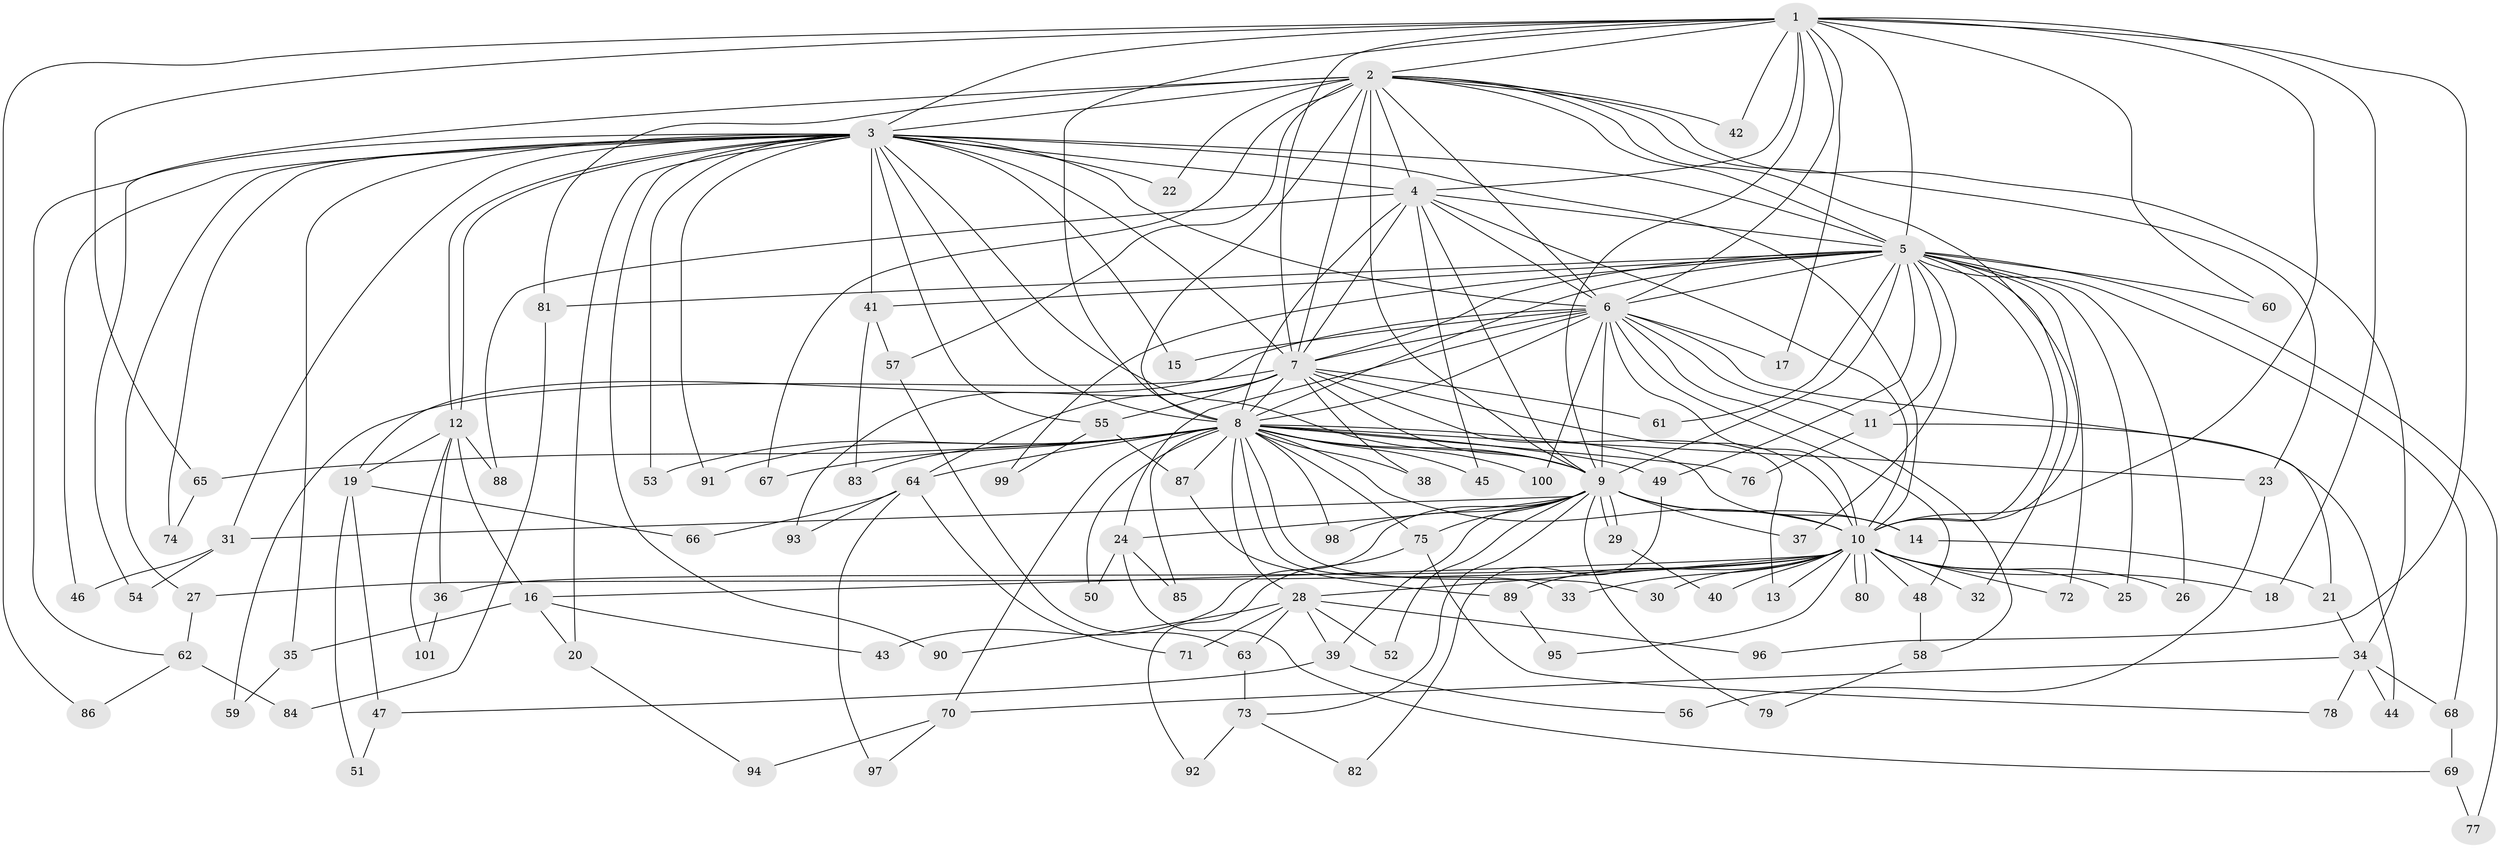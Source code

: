 // Generated by graph-tools (version 1.1) at 2025/25/03/09/25 03:25:42]
// undirected, 101 vertices, 227 edges
graph export_dot {
graph [start="1"]
  node [color=gray90,style=filled];
  1;
  2;
  3;
  4;
  5;
  6;
  7;
  8;
  9;
  10;
  11;
  12;
  13;
  14;
  15;
  16;
  17;
  18;
  19;
  20;
  21;
  22;
  23;
  24;
  25;
  26;
  27;
  28;
  29;
  30;
  31;
  32;
  33;
  34;
  35;
  36;
  37;
  38;
  39;
  40;
  41;
  42;
  43;
  44;
  45;
  46;
  47;
  48;
  49;
  50;
  51;
  52;
  53;
  54;
  55;
  56;
  57;
  58;
  59;
  60;
  61;
  62;
  63;
  64;
  65;
  66;
  67;
  68;
  69;
  70;
  71;
  72;
  73;
  74;
  75;
  76;
  77;
  78;
  79;
  80;
  81;
  82;
  83;
  84;
  85;
  86;
  87;
  88;
  89;
  90;
  91;
  92;
  93;
  94;
  95;
  96;
  97;
  98;
  99;
  100;
  101;
  1 -- 2;
  1 -- 3;
  1 -- 4;
  1 -- 5;
  1 -- 6;
  1 -- 7;
  1 -- 8;
  1 -- 9;
  1 -- 10;
  1 -- 17;
  1 -- 18;
  1 -- 42;
  1 -- 60;
  1 -- 65;
  1 -- 86;
  1 -- 96;
  2 -- 3;
  2 -- 4;
  2 -- 5;
  2 -- 6;
  2 -- 7;
  2 -- 8;
  2 -- 9;
  2 -- 10;
  2 -- 22;
  2 -- 23;
  2 -- 34;
  2 -- 42;
  2 -- 54;
  2 -- 57;
  2 -- 67;
  2 -- 81;
  3 -- 4;
  3 -- 5;
  3 -- 6;
  3 -- 7;
  3 -- 8;
  3 -- 9;
  3 -- 10;
  3 -- 12;
  3 -- 12;
  3 -- 15;
  3 -- 20;
  3 -- 22;
  3 -- 27;
  3 -- 31;
  3 -- 35;
  3 -- 41;
  3 -- 46;
  3 -- 53;
  3 -- 55;
  3 -- 62;
  3 -- 74;
  3 -- 90;
  3 -- 91;
  4 -- 5;
  4 -- 6;
  4 -- 7;
  4 -- 8;
  4 -- 9;
  4 -- 10;
  4 -- 45;
  4 -- 88;
  5 -- 6;
  5 -- 7;
  5 -- 8;
  5 -- 9;
  5 -- 10;
  5 -- 11;
  5 -- 25;
  5 -- 26;
  5 -- 32;
  5 -- 37;
  5 -- 41;
  5 -- 49;
  5 -- 60;
  5 -- 61;
  5 -- 68;
  5 -- 72;
  5 -- 77;
  5 -- 81;
  5 -- 99;
  6 -- 7;
  6 -- 8;
  6 -- 9;
  6 -- 10;
  6 -- 11;
  6 -- 15;
  6 -- 17;
  6 -- 19;
  6 -- 21;
  6 -- 24;
  6 -- 48;
  6 -- 58;
  6 -- 100;
  7 -- 8;
  7 -- 9;
  7 -- 10;
  7 -- 13;
  7 -- 38;
  7 -- 55;
  7 -- 59;
  7 -- 61;
  7 -- 64;
  7 -- 93;
  8 -- 9;
  8 -- 10;
  8 -- 14;
  8 -- 23;
  8 -- 28;
  8 -- 30;
  8 -- 33;
  8 -- 38;
  8 -- 45;
  8 -- 49;
  8 -- 50;
  8 -- 53;
  8 -- 64;
  8 -- 65;
  8 -- 67;
  8 -- 70;
  8 -- 75;
  8 -- 76;
  8 -- 83;
  8 -- 85;
  8 -- 87;
  8 -- 91;
  8 -- 98;
  8 -- 100;
  9 -- 10;
  9 -- 14;
  9 -- 24;
  9 -- 29;
  9 -- 29;
  9 -- 31;
  9 -- 37;
  9 -- 39;
  9 -- 43;
  9 -- 52;
  9 -- 73;
  9 -- 75;
  9 -- 79;
  9 -- 98;
  10 -- 13;
  10 -- 16;
  10 -- 18;
  10 -- 25;
  10 -- 26;
  10 -- 27;
  10 -- 28;
  10 -- 30;
  10 -- 32;
  10 -- 33;
  10 -- 36;
  10 -- 40;
  10 -- 48;
  10 -- 72;
  10 -- 80;
  10 -- 80;
  10 -- 89;
  10 -- 95;
  11 -- 44;
  11 -- 76;
  12 -- 16;
  12 -- 19;
  12 -- 36;
  12 -- 88;
  12 -- 101;
  14 -- 21;
  16 -- 20;
  16 -- 35;
  16 -- 43;
  19 -- 47;
  19 -- 51;
  19 -- 66;
  20 -- 94;
  21 -- 34;
  23 -- 56;
  24 -- 50;
  24 -- 69;
  24 -- 85;
  27 -- 62;
  28 -- 39;
  28 -- 52;
  28 -- 63;
  28 -- 71;
  28 -- 90;
  28 -- 96;
  29 -- 40;
  31 -- 46;
  31 -- 54;
  34 -- 44;
  34 -- 68;
  34 -- 70;
  34 -- 78;
  35 -- 59;
  36 -- 101;
  39 -- 47;
  39 -- 56;
  41 -- 57;
  41 -- 83;
  47 -- 51;
  48 -- 58;
  49 -- 82;
  55 -- 87;
  55 -- 99;
  57 -- 63;
  58 -- 79;
  62 -- 84;
  62 -- 86;
  63 -- 73;
  64 -- 66;
  64 -- 71;
  64 -- 93;
  64 -- 97;
  65 -- 74;
  68 -- 69;
  69 -- 77;
  70 -- 94;
  70 -- 97;
  73 -- 82;
  73 -- 92;
  75 -- 78;
  75 -- 92;
  81 -- 84;
  87 -- 89;
  89 -- 95;
}
